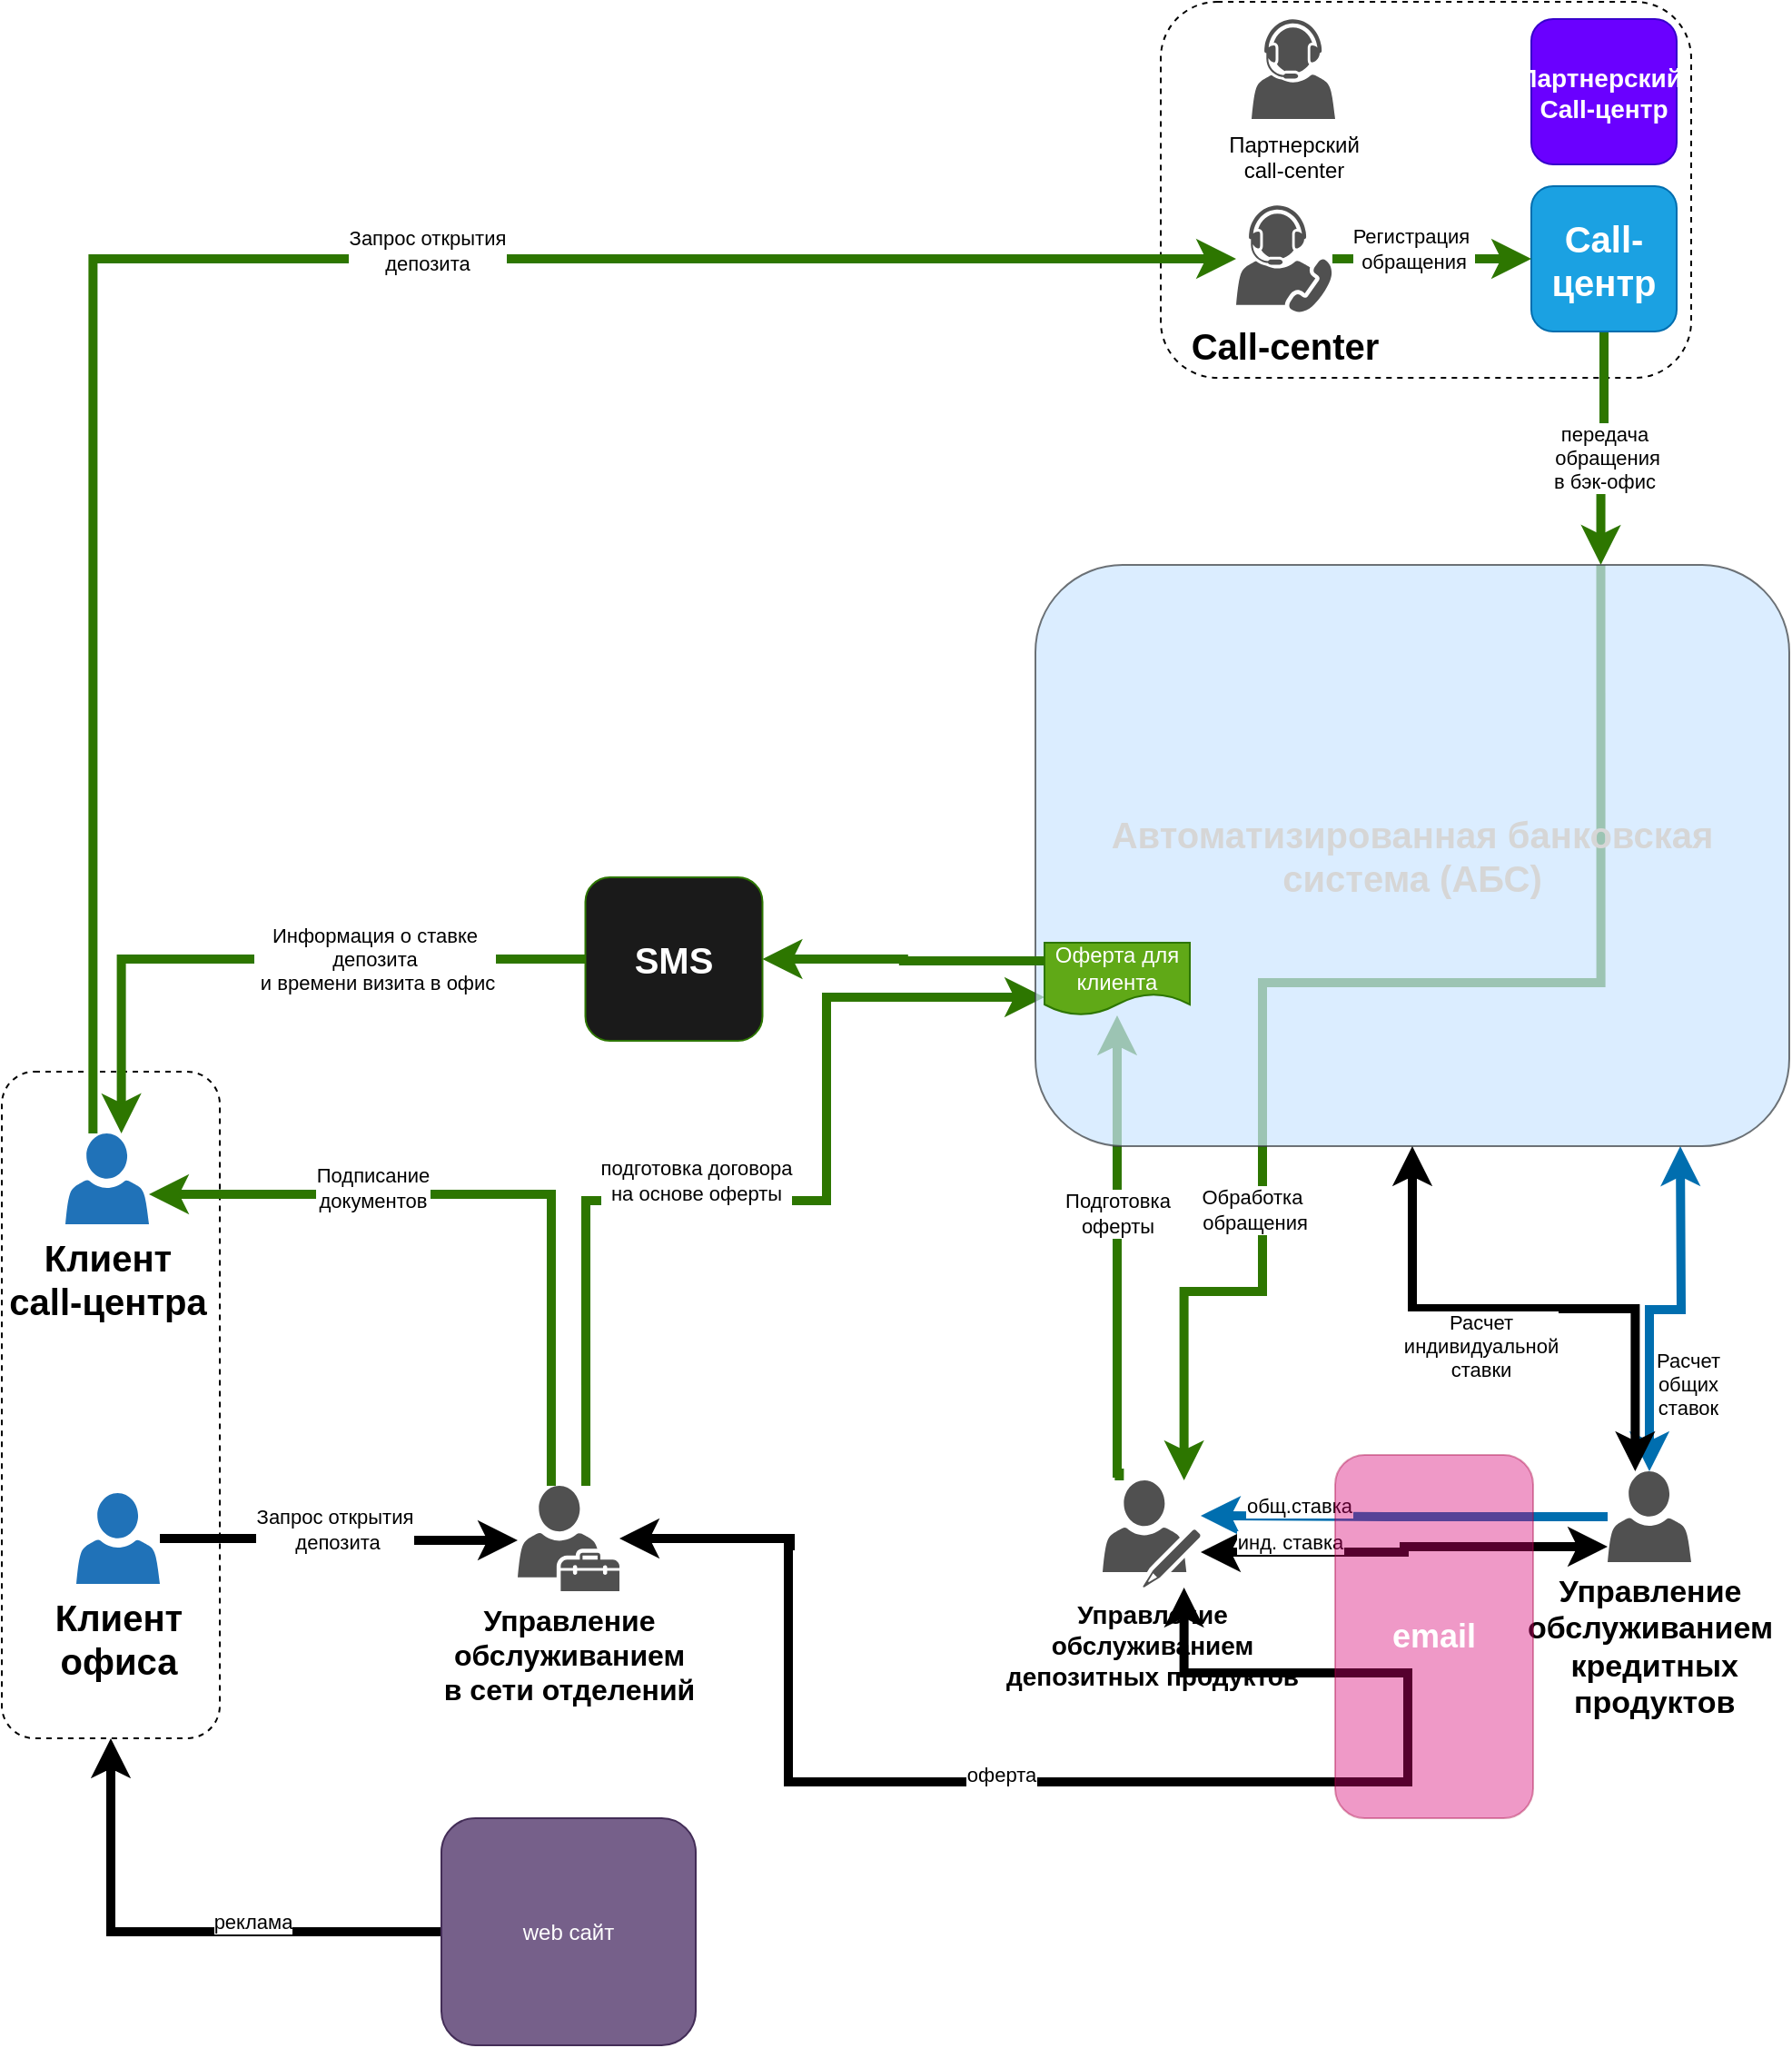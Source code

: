 <mxfile version="27.2.0">
  <diagram name="Page-1" id="2YBvvXClWsGukQMizWep">
    <mxGraphModel dx="1723" dy="1593" grid="1" gridSize="10" guides="1" tooltips="1" connect="1" arrows="1" fold="1" page="1" pageScale="1" pageWidth="850" pageHeight="1100" math="0" shadow="0">
      <root>
        <mxCell id="0" />
        <mxCell id="1" parent="0" />
        <mxCell id="IhIsR1QIYRkQV1s-NoY3-30" value="" style="rounded=1;whiteSpace=wrap;html=1;dashed=1;fillColor=light-dark(#FFFFFF,#666666);" vertex="1" parent="1">
          <mxGeometry x="-144" y="329" width="120" height="367" as="geometry" />
        </mxCell>
        <mxCell id="IhIsR1QIYRkQV1s-NoY3-20" value="" style="rounded=1;whiteSpace=wrap;html=1;dashed=1;fillColor=light-dark(#FFFFFF,#666666);" vertex="1" parent="1">
          <mxGeometry x="494" y="-260" width="292" height="207" as="geometry" />
        </mxCell>
        <mxCell id="wWNHtJIBtszE9w1KMmxF-52" style="edgeStyle=orthogonalEdgeStyle;rounded=0;orthogonalLoop=1;jettySize=auto;html=1;exitX=0.75;exitY=0;exitDx=0;exitDy=0;fillColor=#60a917;strokeColor=#2D7600;strokeWidth=5;entryX=0.83;entryY=0;entryDx=0;entryDy=0;entryPerimeter=0;" parent="1" source="wWNHtJIBtszE9w1KMmxF-1" target="wWNHtJIBtszE9w1KMmxF-14" edge="1">
          <mxGeometry relative="1" as="geometry">
            <Array as="points">
              <mxPoint x="736" y="280" />
              <mxPoint x="550" y="280" />
              <mxPoint x="550" y="450" />
              <mxPoint x="507" y="450" />
            </Array>
          </mxGeometry>
        </mxCell>
        <mxCell id="wWNHtJIBtszE9w1KMmxF-54" value="Обработка&lt;br&gt;&amp;nbsp;обращения" style="edgeLabel;html=1;align=center;verticalAlign=middle;resizable=0;points=[];" parent="wWNHtJIBtszE9w1KMmxF-52" vertex="1" connectable="0">
          <mxGeometry x="0.478" y="-6" relative="1" as="geometry">
            <mxPoint y="-1" as="offset" />
          </mxGeometry>
        </mxCell>
        <mxCell id="IhIsR1QIYRkQV1s-NoY3-27" style="edgeStyle=orthogonalEdgeStyle;rounded=0;orthogonalLoop=1;jettySize=auto;html=1;entryX=0.5;entryY=1;entryDx=0;entryDy=0;strokeWidth=5;" edge="1" parent="1" source="wWNHtJIBtszE9w1KMmxF-2" target="IhIsR1QIYRkQV1s-NoY3-30">
          <mxGeometry relative="1" as="geometry" />
        </mxCell>
        <mxCell id="IhIsR1QIYRkQV1s-NoY3-28" value="реклама" style="edgeLabel;html=1;align=center;verticalAlign=middle;resizable=0;points=[];" vertex="1" connectable="0" parent="IhIsR1QIYRkQV1s-NoY3-27">
          <mxGeometry x="-0.279" y="-6" relative="1" as="geometry">
            <mxPoint as="offset" />
          </mxGeometry>
        </mxCell>
        <mxCell id="wWNHtJIBtszE9w1KMmxF-2" value="web сайт" style="rounded=1;whiteSpace=wrap;html=1;fillColor=#76608a;strokeColor=#432D57;fontColor=#ffffff;" parent="1" vertex="1">
          <mxGeometry x="98" y="740" width="140" height="125" as="geometry" />
        </mxCell>
        <mxCell id="wWNHtJIBtszE9w1KMmxF-41" style="edgeStyle=orthogonalEdgeStyle;rounded=0;orthogonalLoop=1;jettySize=auto;html=1;fillColor=#60a917;strokeColor=#2D7600;strokeWidth=5;entryX=0.75;entryY=0;entryDx=0;entryDy=0;" parent="1" source="wWNHtJIBtszE9w1KMmxF-3" target="wWNHtJIBtszE9w1KMmxF-1" edge="1">
          <mxGeometry relative="1" as="geometry" />
        </mxCell>
        <mxCell id="wWNHtJIBtszE9w1KMmxF-42" value="передача&lt;br&gt;&amp;nbsp;обращения&lt;br&gt;в бэк-офис" style="edgeLabel;html=1;align=center;verticalAlign=middle;resizable=0;points=[];" parent="wWNHtJIBtszE9w1KMmxF-41" vertex="1" connectable="0">
          <mxGeometry x="-0.286" y="4" relative="1" as="geometry">
            <mxPoint x="-4" y="23" as="offset" />
          </mxGeometry>
        </mxCell>
        <mxCell id="wWNHtJIBtszE9w1KMmxF-3" value="Call-центр" style="rounded=1;whiteSpace=wrap;html=1;fillColor=#1ba1e2;fontColor=#ffffff;strokeColor=#006EAF;fontSize=20;fontStyle=1" parent="1" vertex="1">
          <mxGeometry x="698" y="-158.5" width="80" height="80" as="geometry" />
        </mxCell>
        <mxCell id="wWNHtJIBtszE9w1KMmxF-4" value="Партнерский&amp;nbsp;&lt;div&gt;Call-центр&lt;/div&gt;" style="rounded=1;whiteSpace=wrap;html=1;fillColor=light-dark(#6A00FF,#3333FF);strokeColor=#3700CC;fontColor=light-dark(#FFFFFF,#D5E8D4);fontSize=14;fontStyle=1" parent="1" vertex="1">
          <mxGeometry x="698" y="-250.5" width="80" height="80" as="geometry" />
        </mxCell>
        <mxCell id="wWNHtJIBtszE9w1KMmxF-56" style="edgeStyle=orthogonalEdgeStyle;rounded=0;orthogonalLoop=1;jettySize=auto;html=1;strokeWidth=5;fillColor=#60a917;strokeColor=#2D7600;entryX=0.67;entryY=0;entryDx=0;entryDy=0;entryPerimeter=0;" parent="1" source="wWNHtJIBtszE9w1KMmxF-5" target="wWNHtJIBtszE9w1KMmxF-82" edge="1">
          <mxGeometry relative="1" as="geometry">
            <mxPoint x="-219.5" y="350" as="targetPoint" />
          </mxGeometry>
        </mxCell>
        <mxCell id="wWNHtJIBtszE9w1KMmxF-57" value="Информация о ставке&lt;br&gt;депозита&lt;br&gt;&amp;nbsp;и времени визита в офис" style="edgeLabel;html=1;align=center;verticalAlign=middle;resizable=0;points=[];" parent="wWNHtJIBtszE9w1KMmxF-56" vertex="1" connectable="0">
          <mxGeometry x="-0.002" y="-6" relative="1" as="geometry">
            <mxPoint x="59" y="6" as="offset" />
          </mxGeometry>
        </mxCell>
        <mxCell id="wWNHtJIBtszE9w1KMmxF-5" value="SMS" style="rounded=1;whiteSpace=wrap;html=1;fillColor=light-dark(#1A1A1A,#CCCC00);fontColor=#ffffff;strokeColor=#2D7600;fontSize=20;fontStyle=1" parent="1" vertex="1">
          <mxGeometry x="177.25" y="222" width="97.5" height="90" as="geometry" />
        </mxCell>
        <mxCell id="wWNHtJIBtszE9w1KMmxF-80" style="edgeStyle=orthogonalEdgeStyle;rounded=0;orthogonalLoop=1;jettySize=auto;html=1;fillColor=#1ba1e2;strokeColor=#006EAF;strokeWidth=5;entryX=1;entryY=0.33;entryDx=0;entryDy=0;entryPerimeter=0;exitX=0;exitY=0.5;exitDx=0;exitDy=0;exitPerimeter=0;" parent="1" source="wWNHtJIBtszE9w1KMmxF-16" target="wWNHtJIBtszE9w1KMmxF-14" edge="1">
          <mxGeometry relative="1" as="geometry">
            <Array as="points" />
          </mxGeometry>
        </mxCell>
        <mxCell id="wWNHtJIBtszE9w1KMmxF-81" value="общ.ставка" style="edgeLabel;html=1;align=center;verticalAlign=middle;resizable=0;points=[];" parent="wWNHtJIBtszE9w1KMmxF-80" vertex="1" connectable="0">
          <mxGeometry x="-0.137" relative="1" as="geometry">
            <mxPoint x="-73" y="-6" as="offset" />
          </mxGeometry>
        </mxCell>
        <mxCell id="wWNHtJIBtszE9w1KMmxF-10" value="Партнерский&lt;div&gt;call-center&lt;/div&gt;" style="sketch=0;pointerEvents=1;shadow=0;dashed=0;html=1;strokeColor=none;fillColor=#505050;labelPosition=center;verticalLabelPosition=bottom;verticalAlign=top;outlineConnect=0;align=center;shape=mxgraph.office.users.call_center_agent;" parent="1" vertex="1">
          <mxGeometry x="544" y="-250.5" width="46" height="55" as="geometry" />
        </mxCell>
        <mxCell id="wWNHtJIBtszE9w1KMmxF-38" style="edgeStyle=orthogonalEdgeStyle;rounded=0;orthogonalLoop=1;jettySize=auto;html=1;strokeColor=#2D7600;strokeWidth=5;fillColor=#60a917;" parent="1" source="wWNHtJIBtszE9w1KMmxF-11" target="wWNHtJIBtszE9w1KMmxF-3" edge="1">
          <mxGeometry relative="1" as="geometry" />
        </mxCell>
        <mxCell id="wWNHtJIBtszE9w1KMmxF-39" value="Регистрация&amp;nbsp;&lt;br&gt;обращения" style="edgeLabel;html=1;align=center;verticalAlign=middle;resizable=0;points=[];" parent="wWNHtJIBtszE9w1KMmxF-38" vertex="1" connectable="0">
          <mxGeometry x="-0.378" y="6" relative="1" as="geometry">
            <mxPoint x="10" as="offset" />
          </mxGeometry>
        </mxCell>
        <mxCell id="wWNHtJIBtszE9w1KMmxF-11" value="Call-center" style="sketch=0;pointerEvents=1;shadow=0;dashed=0;html=1;strokeColor=none;fillColor=#505050;labelPosition=center;verticalLabelPosition=bottom;verticalAlign=top;outlineConnect=0;align=center;shape=mxgraph.office.users.conferencing_attendant;fontStyle=1;fontSize=20;points=[[0,0.25,0,0,0],[0,0.5,0,0,0],[0,0.75,0,0,0]];" parent="1" vertex="1">
          <mxGeometry x="535.5" y="-148" width="53" height="59" as="geometry" />
        </mxCell>
        <mxCell id="wWNHtJIBtszE9w1KMmxF-83" style="edgeStyle=orthogonalEdgeStyle;rounded=0;orthogonalLoop=1;jettySize=auto;html=1;entryX=0;entryY=0.75;entryDx=0;entryDy=0;fillColor=#60a917;strokeColor=#2D7600;strokeWidth=5;exitX=0.67;exitY=0;exitDx=0;exitDy=0;exitPerimeter=0;" parent="1" source="wWNHtJIBtszE9w1KMmxF-13" target="wWNHtJIBtszE9w1KMmxF-68" edge="1">
          <mxGeometry relative="1" as="geometry">
            <Array as="points">
              <mxPoint x="178" y="400" />
              <mxPoint x="310" y="400" />
              <mxPoint x="310" y="288" />
            </Array>
          </mxGeometry>
        </mxCell>
        <mxCell id="wWNHtJIBtszE9w1KMmxF-84" value="подготовка договора&lt;br&gt;на основе оферты" style="edgeLabel;html=1;align=center;verticalAlign=middle;resizable=0;points=[];" parent="wWNHtJIBtszE9w1KMmxF-83" vertex="1" connectable="0">
          <mxGeometry x="-0.698" y="2" relative="1" as="geometry">
            <mxPoint x="62" y="-90" as="offset" />
          </mxGeometry>
        </mxCell>
        <mxCell id="wWNHtJIBtszE9w1KMmxF-13" value="&lt;span style=&quot;text-wrap-mode: wrap;&quot;&gt;Управление&lt;/span&gt;&lt;div&gt;&lt;span style=&quot;text-wrap-mode: wrap;&quot;&gt;обслуживанием&lt;/span&gt;&lt;div&gt;&lt;span style=&quot;text-wrap-mode: wrap;&quot;&gt;в сети отделений&lt;/span&gt;&lt;/div&gt;&lt;/div&gt;" style="sketch=0;pointerEvents=1;shadow=0;dashed=0;html=1;strokeColor=none;fillColor=#505050;labelPosition=center;verticalLabelPosition=bottom;verticalAlign=top;outlineConnect=0;align=center;shape=mxgraph.office.users.tenant_admin;fontSize=16;fontStyle=1;points=[[0,0.17,0,0,0],[0,0.33,0,0,0],[0,0.5,0,0,0],[0,0.67,0,0,0],[0,0.83,0,0,0],[0.17,0,0,0,0],[0.33,0,0,0,0],[0.5,0,0,0,0],[0.67,0,0,0,0],[0.83,0,0,0,0],[1,0.17,0,0,0],[1,0.33,0,0,0],[1,0.5,0,0,0],[1,0.67,0,0,0],[1,0.83,0,0,0]];" parent="1" vertex="1">
          <mxGeometry x="140" y="557" width="56" height="58" as="geometry" />
        </mxCell>
        <mxCell id="wWNHtJIBtszE9w1KMmxF-69" style="edgeStyle=orthogonalEdgeStyle;rounded=0;orthogonalLoop=1;jettySize=auto;html=1;fillColor=#60a917;strokeColor=#2D7600;strokeWidth=5;exitX=0.17;exitY=0;exitDx=0;exitDy=0;exitPerimeter=0;" parent="1" source="wWNHtJIBtszE9w1KMmxF-14" target="wWNHtJIBtszE9w1KMmxF-68" edge="1">
          <mxGeometry relative="1" as="geometry">
            <Array as="points">
              <mxPoint x="470" y="550" />
            </Array>
          </mxGeometry>
        </mxCell>
        <mxCell id="wWNHtJIBtszE9w1KMmxF-72" value="Подготовка&lt;br&gt;оферты" style="edgeLabel;html=1;align=center;verticalAlign=middle;resizable=0;points=[];" parent="wWNHtJIBtszE9w1KMmxF-69" vertex="1" connectable="0">
          <mxGeometry x="-0.223" y="-4" relative="1" as="geometry">
            <mxPoint x="-4" y="-48" as="offset" />
          </mxGeometry>
        </mxCell>
        <mxCell id="wWNHtJIBtszE9w1KMmxF-14" value="&lt;span style=&quot;text-wrap-mode: wrap;&quot;&gt;Управление&lt;/span&gt;&lt;div&gt;&lt;span style=&quot;text-wrap-mode: wrap;&quot;&gt;&amp;nbsp;обслуживанием&amp;nbsp;&lt;/span&gt;&lt;/div&gt;&lt;div&gt;&lt;span style=&quot;text-wrap-mode: wrap;&quot;&gt;депозитных продуктов&lt;/span&gt;&lt;/div&gt;" style="sketch=0;pointerEvents=1;shadow=0;dashed=0;html=1;strokeColor=none;fillColor=#505050;labelPosition=center;verticalLabelPosition=bottom;verticalAlign=top;outlineConnect=0;align=center;shape=mxgraph.office.users.writer;points=[[0,0.17,0,0,0],[0,0.33,0,0,0],[0,0.5,0,0,0],[0,0.67,0,0,0],[0,0.83,0,0,0],[0.17,0,0,0,0],[0.17,1,0,0,0],[0.33,0,0,0,0],[0.33,1,0,0,0],[0.5,0,0,0,0],[0.5,1,0,0,0],[0.67,0,0,0,0],[0.67,1,0,0,0],[0.83,0,0,0,0],[0.83,1,0,0,0],[1,0.17,0,0,0],[1,0.33,0,0,0],[1,0.5,0,0,0],[1,0.67,0,0,0],[1,0.83,0,0,0]];fontStyle=1;fontSize=14;" parent="1" vertex="1">
          <mxGeometry x="462" y="554" width="54" height="59" as="geometry" />
        </mxCell>
        <mxCell id="wWNHtJIBtszE9w1KMmxF-25" value="" style="edgeStyle=orthogonalEdgeStyle;rounded=0;orthogonalLoop=1;jettySize=auto;html=1;endArrow=classic;endFill=1;startArrow=classic;startFill=1;strokeWidth=5;fillColor=#1ba1e2;strokeColor=#006EAF;" parent="1" source="wWNHtJIBtszE9w1KMmxF-16" edge="1">
          <mxGeometry relative="1" as="geometry">
            <Array as="points" />
            <mxPoint x="750" y="530" as="sourcePoint" />
            <mxPoint x="780" y="370" as="targetPoint" />
          </mxGeometry>
        </mxCell>
        <mxCell id="wWNHtJIBtszE9w1KMmxF-29" value="Расчет&lt;br&gt;общих&lt;br&gt;ставок" style="edgeLabel;html=1;align=center;verticalAlign=middle;resizable=0;points=[];" parent="wWNHtJIBtszE9w1KMmxF-25" vertex="1" connectable="0">
          <mxGeometry x="0.31" y="-4" relative="1" as="geometry">
            <mxPoint x="-1" y="63" as="offset" />
          </mxGeometry>
        </mxCell>
        <mxCell id="IhIsR1QIYRkQV1s-NoY3-15" style="edgeStyle=orthogonalEdgeStyle;rounded=0;orthogonalLoop=1;jettySize=auto;html=1;strokeWidth=5;startArrow=classic;startFill=1;strokeColor=light-dark(#000000,#660000);entryX=1;entryY=0.67;entryDx=0;entryDy=0;entryPerimeter=0;exitX=0;exitY=0.83;exitDx=0;exitDy=0;exitPerimeter=0;" edge="1" parent="1" source="wWNHtJIBtszE9w1KMmxF-16" target="wWNHtJIBtszE9w1KMmxF-14">
          <mxGeometry relative="1" as="geometry">
            <mxPoint x="760" y="675.5" as="sourcePoint" />
            <mxPoint x="530" y="676" as="targetPoint" />
          </mxGeometry>
        </mxCell>
        <mxCell id="IhIsR1QIYRkQV1s-NoY3-22" value="инд. ставка" style="edgeLabel;html=1;align=center;verticalAlign=middle;resizable=0;points=[];" vertex="1" connectable="0" parent="IhIsR1QIYRkQV1s-NoY3-15">
          <mxGeometry x="0.648" y="-3" relative="1" as="geometry">
            <mxPoint x="9" y="-3" as="offset" />
          </mxGeometry>
        </mxCell>
        <mxCell id="wWNHtJIBtszE9w1KMmxF-16" value="&lt;span style=&quot;text-wrap-mode: wrap;&quot;&gt;Управление&lt;br&gt;обслуживанием&lt;br&gt;&amp;nbsp;кредитных&lt;br&gt;&amp;nbsp;продуктов&lt;/span&gt;" style="sketch=0;pointerEvents=1;shadow=0;dashed=0;html=1;strokeColor=none;fillColor=#505050;labelPosition=center;verticalLabelPosition=bottom;verticalAlign=top;outlineConnect=0;align=center;shape=mxgraph.office.users.user;fontSize=17;fontStyle=1;points=[[0,0.17,0,0,0],[0,0.33,0,0,0],[0,0.5,0,0,0],[0,0.67,0,0,0],[0,0.83,0,0,0],[0.17,0,0,0,0],[0.17,1,0,0,0],[0.33,0,0,0,0],[0.33,1,0,0,0],[0.5,0,0,0,0],[0.5,1,0,0,0],[0.67,0,0,0,0],[0.67,1,0,0,0],[0.83,0,0,0,0],[0.83,1,0,0,0],[1,0.17,0,0,0],[1,0.33,0,0,0],[1,0.5,0,0,0],[1,0.67,0,0,0],[1,0.83,0,0,0]];" parent="1" vertex="1">
          <mxGeometry x="740" y="549" width="46" height="50" as="geometry" />
        </mxCell>
        <mxCell id="wWNHtJIBtszE9w1KMmxF-23" value="Подписание&lt;br&gt;документов" style="edgeStyle=orthogonalEdgeStyle;rounded=0;orthogonalLoop=1;jettySize=auto;html=1;fillColor=#60a917;strokeColor=#2D7600;strokeWidth=5;exitX=1;exitY=0.67;exitDx=0;exitDy=0;exitPerimeter=0;entryX=0.33;entryY=0;entryDx=0;entryDy=0;entryPerimeter=0;startArrow=classic;startFill=1;endArrow=none;endFill=0;" parent="1" source="wWNHtJIBtszE9w1KMmxF-82" target="wWNHtJIBtszE9w1KMmxF-13" edge="1">
          <mxGeometry x="-0.362" y="4" relative="1" as="geometry">
            <mxPoint x="-170" y="410.059" as="sourcePoint" />
            <mxPoint x="100" y="396" as="targetPoint" />
            <Array as="points">
              <mxPoint x="159" y="397" />
            </Array>
            <mxPoint x="1" as="offset" />
          </mxGeometry>
        </mxCell>
        <mxCell id="wWNHtJIBtszE9w1KMmxF-1" value="&lt;span style=&quot;box-sizing: inherit; white-space-collapse: preserve-breaks;&quot;&gt;&lt;font face=&quot;Helvetica&quot; style=&quot;color: light-dark(rgb(214, 214, 214), rgb(230, 208, 222));&quot;&gt;Автоматизированная банковская система (АБС)&lt;/font&gt;&lt;/span&gt;" style="rounded=1;whiteSpace=wrap;html=1;fillColor=#cce5ff;strokeColor=#36393d;align=center;opacity=70;fontSize=20;fontStyle=1" parent="1" vertex="1">
          <mxGeometry x="425" y="50" width="415" height="320" as="geometry" />
        </mxCell>
        <mxCell id="wWNHtJIBtszE9w1KMmxF-64" style="edgeStyle=orthogonalEdgeStyle;rounded=0;orthogonalLoop=1;jettySize=auto;html=1;exitX=0.33;exitY=0;exitDx=0;exitDy=0;exitPerimeter=0;entryX=0;entryY=0.5;entryDx=0;entryDy=0;entryPerimeter=0;strokeWidth=5;fillColor=#60a917;strokeColor=#2D7600;" parent="1" source="wWNHtJIBtszE9w1KMmxF-82" target="wWNHtJIBtszE9w1KMmxF-11" edge="1">
          <mxGeometry relative="1" as="geometry">
            <mxPoint x="-350.5" y="354" as="sourcePoint" />
          </mxGeometry>
        </mxCell>
        <mxCell id="wWNHtJIBtszE9w1KMmxF-65" value="Запрос открытия&lt;br&gt;депозита" style="edgeLabel;html=1;align=center;verticalAlign=middle;resizable=0;points=[];" parent="wWNHtJIBtszE9w1KMmxF-64" vertex="1" connectable="0">
          <mxGeometry x="0.018" y="4" relative="1" as="geometry">
            <mxPoint x="100" y="-1" as="offset" />
          </mxGeometry>
        </mxCell>
        <mxCell id="wWNHtJIBtszE9w1KMmxF-71" style="edgeStyle=orthogonalEdgeStyle;rounded=0;orthogonalLoop=1;jettySize=auto;html=1;entryX=1;entryY=0.5;entryDx=0;entryDy=0;fillColor=#60a917;strokeColor=#2D7600;strokeWidth=5;exitX=0;exitY=0.25;exitDx=0;exitDy=0;" parent="1" source="wWNHtJIBtszE9w1KMmxF-68" target="wWNHtJIBtszE9w1KMmxF-5" edge="1">
          <mxGeometry relative="1" as="geometry" />
        </mxCell>
        <mxCell id="wWNHtJIBtszE9w1KMmxF-68" value="Оферта для клиента" style="shape=document;whiteSpace=wrap;html=1;boundedLbl=1;fillColor=#60a917;fontColor=#ffffff;strokeColor=#2D7600;" parent="1" vertex="1">
          <mxGeometry x="430" y="258" width="80" height="40" as="geometry" />
        </mxCell>
        <mxCell id="wWNHtJIBtszE9w1KMmxF-82" value="Клиент&lt;br&gt;&lt;font&gt;&lt;span&gt;call-центра&lt;/span&gt;&lt;/font&gt;" style="sketch=0;pointerEvents=1;shadow=0;dashed=0;html=1;strokeColor=none;labelPosition=center;verticalLabelPosition=bottom;verticalAlign=top;outlineConnect=0;align=center;shape=mxgraph.office.users.user;fillColor=#2072B8;fontSize=20;fontStyle=1;points=[[0.17,0,0,0,0],[0.33,0,0,0,0],[0.5,0,0,0,0],[0.67,0,0,0,0],[0.83,0,0,0,0],[1,0.17,0,0,0],[1,0.33,0,0,0],[1,0.5,0,0,0],[1,0.67,0,0,0],[1,0.83,0,0,0]];" parent="1" vertex="1">
          <mxGeometry x="-109" y="363" width="46" height="50" as="geometry" />
        </mxCell>
        <mxCell id="IhIsR1QIYRkQV1s-NoY3-1" value="Клиент&lt;br&gt;офиса" style="sketch=0;pointerEvents=1;shadow=0;dashed=0;html=1;strokeColor=none;labelPosition=center;verticalLabelPosition=bottom;verticalAlign=top;outlineConnect=0;align=center;shape=mxgraph.office.users.user;fillColor=#2072B8;fontSize=20;fontStyle=1;points=[[0.17,0,0,0,0],[0.33,0,0,0,0],[0.5,0,0,0,0],[0.67,0,0,0,0],[0.83,0,0,0,0],[1,0.17,0,0,0],[1,0.33,0,0,0],[1,0.5,0,0,0],[1,0.67,0,0,0],[1,0.83,0,0,0]];" vertex="1" parent="1">
          <mxGeometry x="-103" y="561" width="46" height="50" as="geometry" />
        </mxCell>
        <mxCell id="IhIsR1QIYRkQV1s-NoY3-4" style="edgeStyle=orthogonalEdgeStyle;rounded=0;orthogonalLoop=1;jettySize=auto;html=1;strokeWidth=5;strokeColor=light-dark(#000000,#660000);exitX=1;exitY=0.5;exitDx=0;exitDy=0;exitPerimeter=0;" edge="1" parent="1" source="IhIsR1QIYRkQV1s-NoY3-1">
          <mxGeometry relative="1" as="geometry">
            <mxPoint x="20" y="620" as="sourcePoint" />
            <mxPoint x="140" y="587" as="targetPoint" />
            <Array as="points">
              <mxPoint x="10" y="586" />
            </Array>
          </mxGeometry>
        </mxCell>
        <mxCell id="IhIsR1QIYRkQV1s-NoY3-5" value="Запрос открытия&lt;br&gt;&amp;nbsp;депозита" style="edgeLabel;html=1;align=center;verticalAlign=middle;resizable=0;points=[];" vertex="1" connectable="0" parent="IhIsR1QIYRkQV1s-NoY3-4">
          <mxGeometry x="-0.596" y="2" relative="1" as="geometry">
            <mxPoint x="56" y="-3" as="offset" />
          </mxGeometry>
        </mxCell>
        <mxCell id="IhIsR1QIYRkQV1s-NoY3-10" style="edgeStyle=orthogonalEdgeStyle;rounded=0;orthogonalLoop=1;jettySize=auto;html=1;exitX=0.83;exitY=1;exitDx=0;exitDy=0;exitPerimeter=0;entryX=1;entryY=0.5;entryDx=0;entryDy=0;entryPerimeter=0;strokeColor=light-dark(#000000,#660000);strokeWidth=5;startArrow=classic;startFill=1;" edge="1" parent="1" source="wWNHtJIBtszE9w1KMmxF-14" target="wWNHtJIBtszE9w1KMmxF-13">
          <mxGeometry relative="1" as="geometry">
            <Array as="points">
              <mxPoint x="507" y="660" />
              <mxPoint x="630" y="660" />
              <mxPoint x="630" y="720" />
              <mxPoint x="289" y="720" />
              <mxPoint x="289" y="590" />
              <mxPoint x="290" y="590" />
              <mxPoint x="290" y="586" />
            </Array>
          </mxGeometry>
        </mxCell>
        <mxCell id="IhIsR1QIYRkQV1s-NoY3-11" value="оферта" style="edgeLabel;html=1;align=center;verticalAlign=middle;resizable=0;points=[];" vertex="1" connectable="0" parent="IhIsR1QIYRkQV1s-NoY3-10">
          <mxGeometry x="0.031" y="-4" relative="1" as="geometry">
            <mxPoint x="-42" as="offset" />
          </mxGeometry>
        </mxCell>
        <mxCell id="IhIsR1QIYRkQV1s-NoY3-17" style="edgeStyle=orthogonalEdgeStyle;rounded=0;orthogonalLoop=1;jettySize=auto;html=1;exitX=0.33;exitY=0;exitDx=0;exitDy=0;exitPerimeter=0;entryX=0.5;entryY=1;entryDx=0;entryDy=0;strokeColor=light-dark(#000000,#660000);strokeWidth=5;startArrow=classic;startFill=1;" edge="1" parent="1" source="wWNHtJIBtszE9w1KMmxF-16" target="wWNHtJIBtszE9w1KMmxF-1">
          <mxGeometry relative="1" as="geometry" />
        </mxCell>
        <mxCell id="IhIsR1QIYRkQV1s-NoY3-18" value="Расчет&lt;br&gt;индивидуальной&lt;br&gt;ставки" style="edgeLabel;html=1;align=center;verticalAlign=middle;resizable=0;points=[];" vertex="1" connectable="0" parent="IhIsR1QIYRkQV1s-NoY3-17">
          <mxGeometry x="0.111" y="-1" relative="1" as="geometry">
            <mxPoint x="-7" y="21" as="offset" />
          </mxGeometry>
        </mxCell>
        <mxCell id="wWNHtJIBtszE9w1KMmxF-7" value="email" style="rounded=1;whiteSpace=wrap;html=1;fillColor=light-dark(#D80073,#CCFFE6);fontColor=#ffffff;strokeColor=light-dark(#A50040,#333333);opacity=40;fontSize=18;fontStyle=1" parent="1" vertex="1">
          <mxGeometry x="590" y="540" width="109" height="200" as="geometry" />
        </mxCell>
      </root>
    </mxGraphModel>
  </diagram>
</mxfile>
